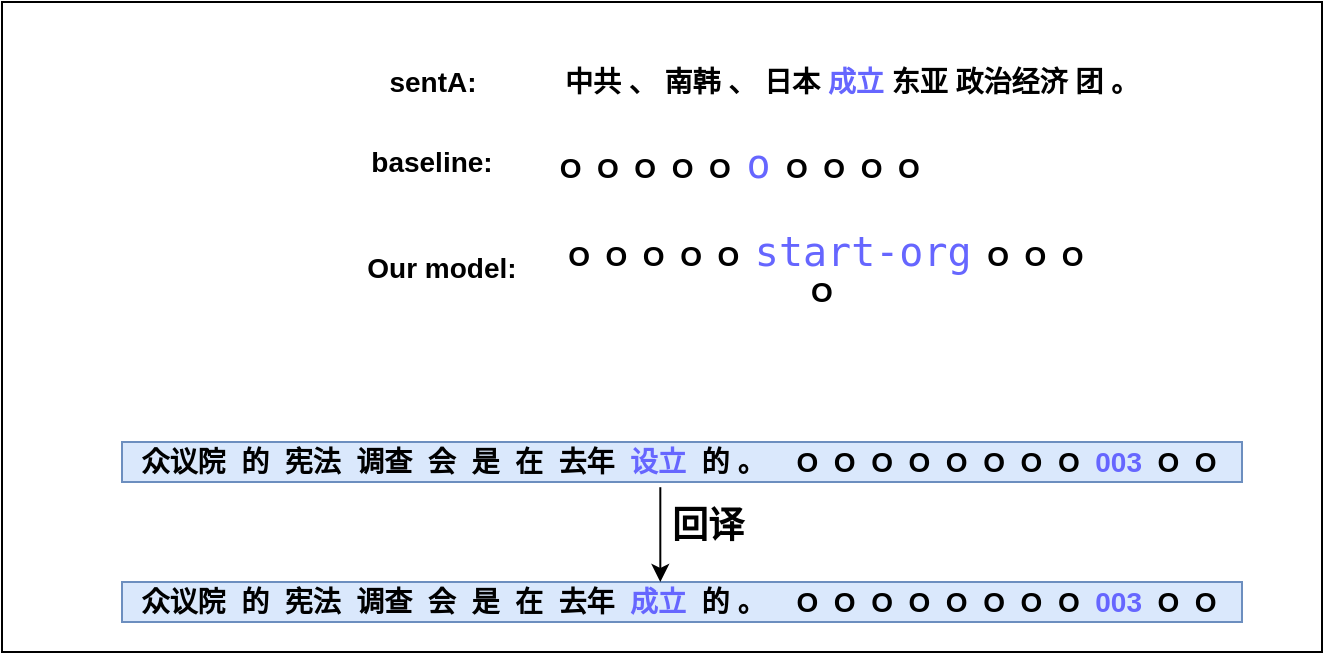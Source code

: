 <mxfile version="14.7.3" type="github">
  <diagram id="YPYotsMvMSeZRZDJY0u-" name="Page-1">
    <mxGraphModel dx="782" dy="650" grid="1" gridSize="10" guides="1" tooltips="1" connect="1" arrows="1" fold="1" page="1" pageScale="1" pageWidth="827" pageHeight="1169" math="0" shadow="0">
      <root>
        <mxCell id="0" />
        <mxCell id="1" parent="0" />
        <mxCell id="6ig5p9dbRhZ8NJoWkjug-12" value="" style="rounded=0;whiteSpace=wrap;html=1;" vertex="1" parent="1">
          <mxGeometry y="180" width="660" height="325" as="geometry" />
        </mxCell>
        <mxCell id="6ig5p9dbRhZ8NJoWkjug-13" value="&lt;span style=&quot;font-size: 14px&quot;&gt;&lt;b&gt;中共 、 南韩 、 日本 &lt;font color=&quot;#6666ff&quot; style=&quot;background-color: rgb(255 , 255 , 255)&quot;&gt;成立&lt;/font&gt; 东亚 政治经济 团 。&lt;span&gt; &lt;/span&gt;&lt;/b&gt;&lt;/span&gt;" style="text;html=1;align=center;verticalAlign=middle;whiteSpace=wrap;rounded=0;" vertex="1" parent="1">
          <mxGeometry x="280" y="210" width="290" height="20" as="geometry" />
        </mxCell>
        <mxCell id="6ig5p9dbRhZ8NJoWkjug-14" value="&lt;b style=&quot;font-size: 14px&quot;&gt;&lt;span&gt;&amp;nbsp;&lt;/span&gt;&amp;nbsp;O&amp;nbsp; O&amp;nbsp; O&amp;nbsp; O&amp;nbsp; O&amp;nbsp; &lt;/b&gt;&lt;font face=&quot;consolas, monospace&quot; color=&quot;#6666ff&quot;&gt;&lt;span style=&quot;font-size: 20px ; background-color: rgb(255 , 255 , 255)&quot;&gt;o&lt;/span&gt;&lt;/font&gt;&lt;b style=&quot;font-size: 14px&quot;&gt;&amp;nbsp; O&amp;nbsp; O&amp;nbsp; O&amp;nbsp; O&lt;/b&gt;" style="text;html=1;align=center;verticalAlign=middle;whiteSpace=wrap;rounded=0;" vertex="1" parent="1">
          <mxGeometry x="270" y="250" width="190" height="20" as="geometry" />
        </mxCell>
        <mxCell id="6ig5p9dbRhZ8NJoWkjug-15" value="&lt;span style=&quot;font-size: 14px&quot;&gt;&lt;b&gt;&lt;span&gt;&amp;nbsp;&lt;/span&gt;&amp;nbsp;O&amp;nbsp; O&amp;nbsp; O&amp;nbsp; O&amp;nbsp; O&amp;nbsp;&amp;nbsp;&lt;/b&gt;&lt;/span&gt;&lt;span style=&quot;background-color: rgb(255 , 255 , 255) ; font-family: &amp;#34;consolas&amp;#34; , monospace ; font-size: 15pt&quot;&gt;&lt;font color=&quot;#6666ff&quot;&gt;start-org&lt;/font&gt;&lt;/span&gt;&lt;b style=&quot;font-size: 14px&quot;&gt;&amp;nbsp; O&amp;nbsp; O&amp;nbsp; O&amp;nbsp; O&lt;/b&gt;" style="text;html=1;align=center;verticalAlign=middle;whiteSpace=wrap;rounded=0;" vertex="1" parent="1">
          <mxGeometry x="270" y="302.5" width="280" height="20" as="geometry" />
        </mxCell>
        <mxCell id="6ig5p9dbRhZ8NJoWkjug-16" value="&lt;b style=&quot;font-size: 14px&quot;&gt;众议院&amp;nbsp; 的&amp;nbsp; 宪法&amp;nbsp; 调查&amp;nbsp; 会&amp;nbsp; 是&amp;nbsp; 在&amp;nbsp; 去年&amp;nbsp; &lt;font color=&quot;#6666ff&quot;&gt;成立&amp;nbsp;&lt;/font&gt; 的 。&amp;nbsp;&amp;nbsp;&amp;nbsp; O&amp;nbsp; O&amp;nbsp; O&amp;nbsp; O&amp;nbsp; O&amp;nbsp; O&amp;nbsp; O&amp;nbsp; O&amp;nbsp;&amp;nbsp;&lt;font color=&quot;#6666ff&quot;&gt;003&amp;nbsp;&lt;/font&gt; O&amp;nbsp; O&amp;nbsp;&lt;/b&gt;" style="text;html=1;align=center;verticalAlign=middle;resizable=0;points=[];autosize=1;strokeColor=#6c8ebf;fillColor=#dae8fc;" vertex="1" parent="1">
          <mxGeometry x="60" y="470" width="560" height="20" as="geometry" />
        </mxCell>
        <mxCell id="6ig5p9dbRhZ8NJoWkjug-17" value="&lt;b style=&quot;font-size: 14px&quot;&gt;众议院&amp;nbsp; 的&amp;nbsp; 宪法&amp;nbsp; 调查&amp;nbsp; 会&amp;nbsp; 是&amp;nbsp; 在&amp;nbsp; 去年&amp;nbsp; &lt;font color=&quot;#6666ff&quot;&gt;设立&amp;nbsp;&lt;/font&gt; 的 。&amp;nbsp;&amp;nbsp;&amp;nbsp; O&amp;nbsp; O&amp;nbsp; O&amp;nbsp; O&amp;nbsp; O&amp;nbsp; O&amp;nbsp; O&amp;nbsp; O&amp;nbsp;&amp;nbsp;&lt;font color=&quot;#6666ff&quot;&gt;003&amp;nbsp;&lt;/font&gt; O&amp;nbsp; O&amp;nbsp;&lt;/b&gt;" style="text;html=1;align=center;verticalAlign=middle;resizable=0;points=[];autosize=1;strokeColor=#6c8ebf;fillColor=#dae8fc;" vertex="1" parent="1">
          <mxGeometry x="60" y="400" width="560" height="20" as="geometry" />
        </mxCell>
        <mxCell id="6ig5p9dbRhZ8NJoWkjug-18" value="&lt;font style=&quot;font-size: 14px&quot;&gt;&lt;b&gt;baseline:&lt;/b&gt;&lt;/font&gt;" style="text;html=1;strokeColor=none;fillColor=none;align=center;verticalAlign=middle;whiteSpace=wrap;rounded=0;" vertex="1" parent="1">
          <mxGeometry x="180" y="250" width="70" height="20" as="geometry" />
        </mxCell>
        <mxCell id="6ig5p9dbRhZ8NJoWkjug-19" value="&lt;font style=&quot;font-size: 14px&quot;&gt;&lt;b&gt;Our model:&lt;/b&gt;&lt;/font&gt;" style="text;html=1;strokeColor=none;fillColor=none;align=center;verticalAlign=middle;whiteSpace=wrap;rounded=0;" vertex="1" parent="1">
          <mxGeometry x="180" y="295" width="80" height="35" as="geometry" />
        </mxCell>
        <mxCell id="6ig5p9dbRhZ8NJoWkjug-20" value="" style="endArrow=classic;html=1;exitX=0.461;exitY=1.13;exitDx=0;exitDy=0;exitPerimeter=0;entryX=0.461;entryY=0;entryDx=0;entryDy=0;entryPerimeter=0;" edge="1" parent="1">
          <mxGeometry width="50" height="50" relative="1" as="geometry">
            <mxPoint x="329.16" y="422.6" as="sourcePoint" />
            <mxPoint x="329.16" y="470" as="targetPoint" />
          </mxGeometry>
        </mxCell>
        <mxCell id="6ig5p9dbRhZ8NJoWkjug-21" value="&lt;font style=&quot;font-size: 18px&quot;&gt;&lt;b&gt;回译&lt;/b&gt;&lt;/font&gt;" style="text;html=1;align=center;verticalAlign=middle;whiteSpace=wrap;rounded=0;" vertex="1" parent="1">
          <mxGeometry x="333" y="432" width="40" height="20" as="geometry" />
        </mxCell>
        <mxCell id="6ig5p9dbRhZ8NJoWkjug-22" value="&lt;font style=&quot;font-size: 14px&quot;&gt;&lt;b&gt;sentA:&lt;/b&gt;&lt;/font&gt;" style="text;html=1;strokeColor=none;fillColor=none;align=center;verticalAlign=middle;whiteSpace=wrap;rounded=0;" vertex="1" parent="1">
          <mxGeometry x="187.5" y="210" width="55" height="20" as="geometry" />
        </mxCell>
      </root>
    </mxGraphModel>
  </diagram>
</mxfile>
